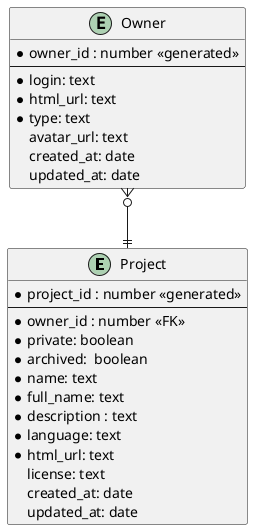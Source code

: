 @startuml

entity "Project" as e01 {
  *project_id : number <<generated>>
  --
  *owner_id : number <<FK>>
  *private: boolean
  *archived:  boolean
  *name: text
  *full_name: text
  *description : text
  *language: text
  *html_url: text
  license: text
  created_at: date
  updated_at: date
}

entity "Owner" as e02 {
  *owner_id : number <<generated>>
  --
  *login: text
  *html_url: text
  *type: text
  avatar_url: text
  created_at: date
  updated_at: date
}

e02 }o--|| e01

@enduml